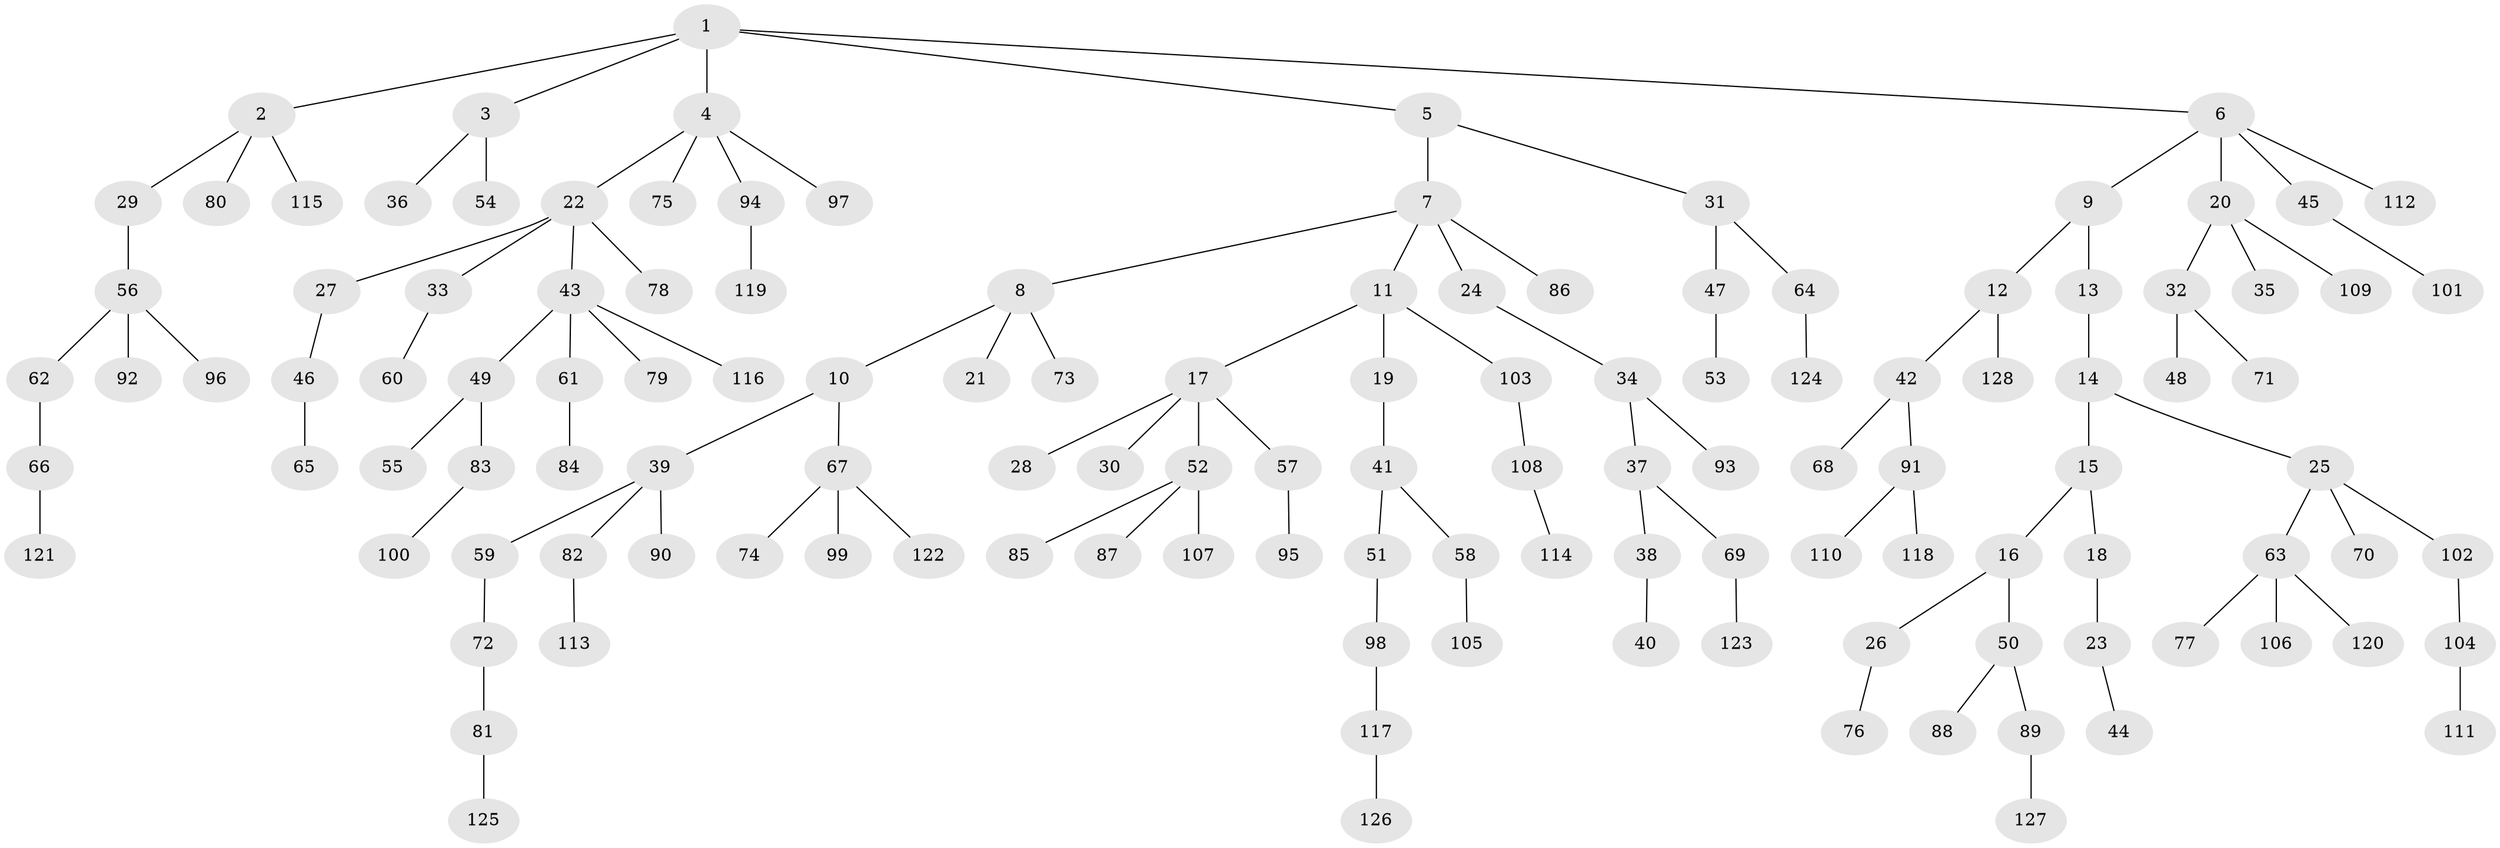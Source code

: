 // Generated by graph-tools (version 1.1) at 2025/11/02/27/25 16:11:28]
// undirected, 128 vertices, 127 edges
graph export_dot {
graph [start="1"]
  node [color=gray90,style=filled];
  1;
  2;
  3;
  4;
  5;
  6;
  7;
  8;
  9;
  10;
  11;
  12;
  13;
  14;
  15;
  16;
  17;
  18;
  19;
  20;
  21;
  22;
  23;
  24;
  25;
  26;
  27;
  28;
  29;
  30;
  31;
  32;
  33;
  34;
  35;
  36;
  37;
  38;
  39;
  40;
  41;
  42;
  43;
  44;
  45;
  46;
  47;
  48;
  49;
  50;
  51;
  52;
  53;
  54;
  55;
  56;
  57;
  58;
  59;
  60;
  61;
  62;
  63;
  64;
  65;
  66;
  67;
  68;
  69;
  70;
  71;
  72;
  73;
  74;
  75;
  76;
  77;
  78;
  79;
  80;
  81;
  82;
  83;
  84;
  85;
  86;
  87;
  88;
  89;
  90;
  91;
  92;
  93;
  94;
  95;
  96;
  97;
  98;
  99;
  100;
  101;
  102;
  103;
  104;
  105;
  106;
  107;
  108;
  109;
  110;
  111;
  112;
  113;
  114;
  115;
  116;
  117;
  118;
  119;
  120;
  121;
  122;
  123;
  124;
  125;
  126;
  127;
  128;
  1 -- 2;
  1 -- 3;
  1 -- 4;
  1 -- 5;
  1 -- 6;
  2 -- 29;
  2 -- 80;
  2 -- 115;
  3 -- 36;
  3 -- 54;
  4 -- 22;
  4 -- 75;
  4 -- 94;
  4 -- 97;
  5 -- 7;
  5 -- 31;
  6 -- 9;
  6 -- 20;
  6 -- 45;
  6 -- 112;
  7 -- 8;
  7 -- 11;
  7 -- 24;
  7 -- 86;
  8 -- 10;
  8 -- 21;
  8 -- 73;
  9 -- 12;
  9 -- 13;
  10 -- 39;
  10 -- 67;
  11 -- 17;
  11 -- 19;
  11 -- 103;
  12 -- 42;
  12 -- 128;
  13 -- 14;
  14 -- 15;
  14 -- 25;
  15 -- 16;
  15 -- 18;
  16 -- 26;
  16 -- 50;
  17 -- 28;
  17 -- 30;
  17 -- 52;
  17 -- 57;
  18 -- 23;
  19 -- 41;
  20 -- 32;
  20 -- 35;
  20 -- 109;
  22 -- 27;
  22 -- 33;
  22 -- 43;
  22 -- 78;
  23 -- 44;
  24 -- 34;
  25 -- 63;
  25 -- 70;
  25 -- 102;
  26 -- 76;
  27 -- 46;
  29 -- 56;
  31 -- 47;
  31 -- 64;
  32 -- 48;
  32 -- 71;
  33 -- 60;
  34 -- 37;
  34 -- 93;
  37 -- 38;
  37 -- 69;
  38 -- 40;
  39 -- 59;
  39 -- 82;
  39 -- 90;
  41 -- 51;
  41 -- 58;
  42 -- 68;
  42 -- 91;
  43 -- 49;
  43 -- 61;
  43 -- 79;
  43 -- 116;
  45 -- 101;
  46 -- 65;
  47 -- 53;
  49 -- 55;
  49 -- 83;
  50 -- 88;
  50 -- 89;
  51 -- 98;
  52 -- 85;
  52 -- 87;
  52 -- 107;
  56 -- 62;
  56 -- 92;
  56 -- 96;
  57 -- 95;
  58 -- 105;
  59 -- 72;
  61 -- 84;
  62 -- 66;
  63 -- 77;
  63 -- 106;
  63 -- 120;
  64 -- 124;
  66 -- 121;
  67 -- 74;
  67 -- 99;
  67 -- 122;
  69 -- 123;
  72 -- 81;
  81 -- 125;
  82 -- 113;
  83 -- 100;
  89 -- 127;
  91 -- 110;
  91 -- 118;
  94 -- 119;
  98 -- 117;
  102 -- 104;
  103 -- 108;
  104 -- 111;
  108 -- 114;
  117 -- 126;
}
